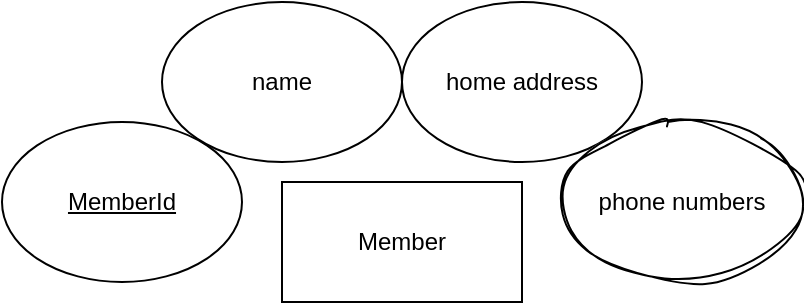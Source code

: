 <mxfile version="22.0.8" type="github">
  <diagram name="Page-1" id="o0DM0_MiCbaJy6bLGhnn">
    <mxGraphModel dx="524" dy="822" grid="1" gridSize="10" guides="1" tooltips="1" connect="1" arrows="1" fold="1" page="1" pageScale="1" pageWidth="827" pageHeight="1169" math="0" shadow="0">
      <root>
        <mxCell id="0" />
        <mxCell id="1" parent="0" />
        <mxCell id="vdYyiGhlFjjqDIYG_Mna-1" value="Member" style="rounded=0;whiteSpace=wrap;html=1;" vertex="1" parent="1">
          <mxGeometry x="340" y="340" width="120" height="60" as="geometry" />
        </mxCell>
        <mxCell id="vdYyiGhlFjjqDIYG_Mna-2" value="MemberId" style="ellipse;whiteSpace=wrap;html=1;fontStyle=4" vertex="1" parent="1">
          <mxGeometry x="200" y="310" width="120" height="80" as="geometry" />
        </mxCell>
        <mxCell id="vdYyiGhlFjjqDIYG_Mna-4" value="name" style="ellipse;whiteSpace=wrap;html=1;" vertex="1" parent="1">
          <mxGeometry x="280" y="250" width="120" height="80" as="geometry" />
        </mxCell>
        <mxCell id="vdYyiGhlFjjqDIYG_Mna-5" value="home address" style="ellipse;whiteSpace=wrap;html=1;" vertex="1" parent="1">
          <mxGeometry x="400" y="250" width="120" height="80" as="geometry" />
        </mxCell>
        <mxCell id="vdYyiGhlFjjqDIYG_Mna-6" value="phone numbers" style="ellipse;whiteSpace=wrap;html=1;sketch=1;curveFitting=1;jiggle=2;" vertex="1" parent="1">
          <mxGeometry x="480" y="310" width="120" height="80" as="geometry" />
        </mxCell>
      </root>
    </mxGraphModel>
  </diagram>
</mxfile>

